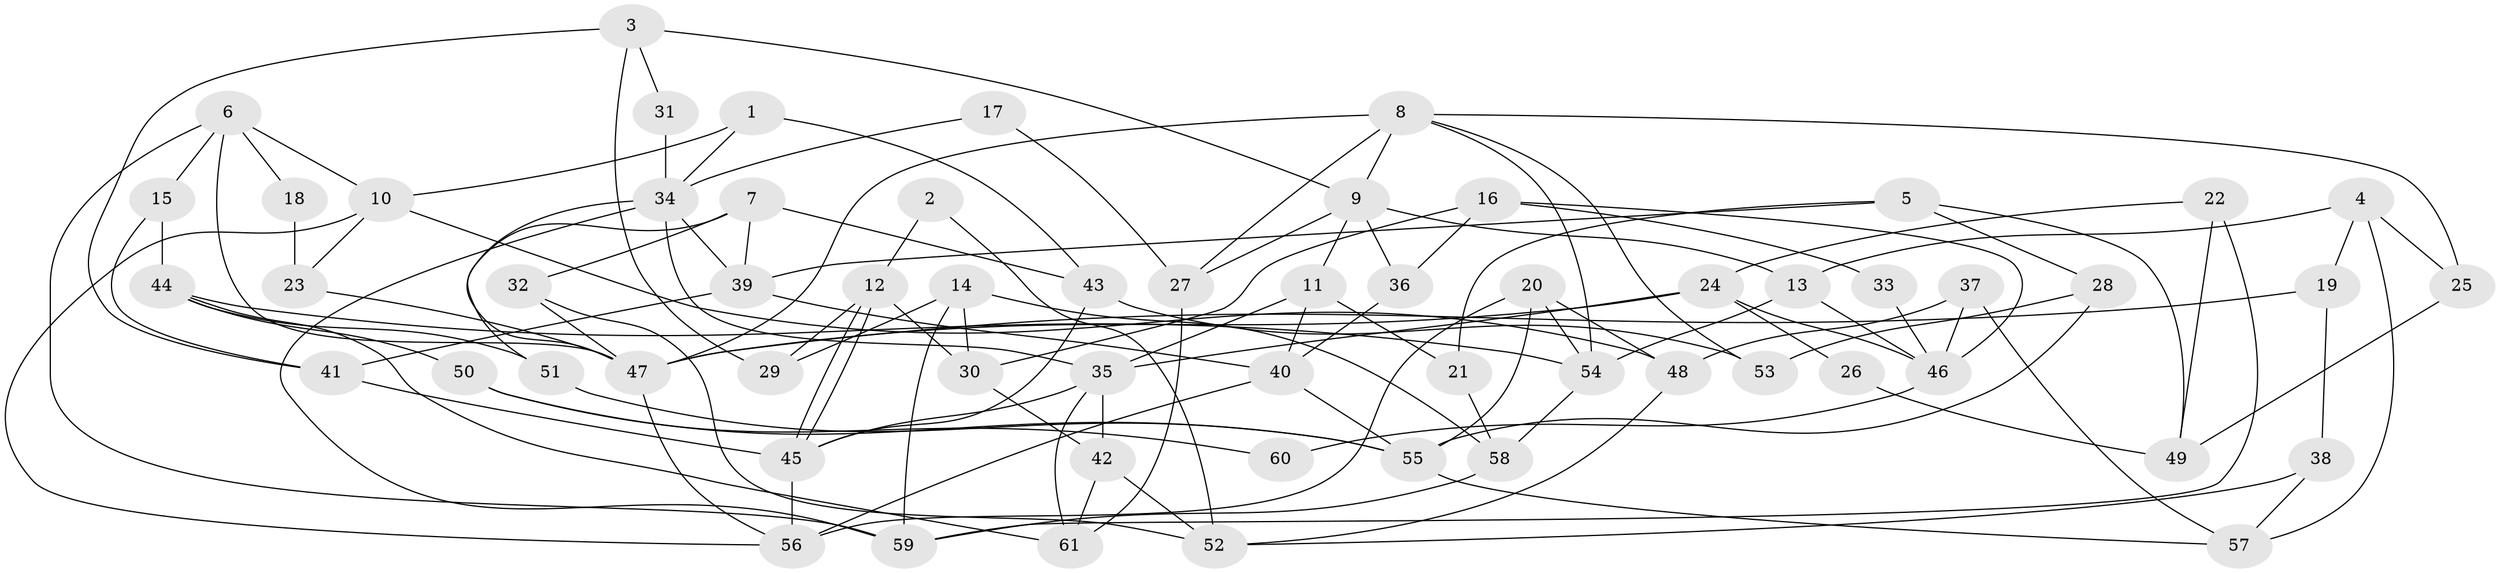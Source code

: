// coarse degree distribution, {3: 0.19047619047619047, 5: 0.21428571428571427, 4: 0.21428571428571427, 7: 0.14285714285714285, 8: 0.07142857142857142, 6: 0.023809523809523808, 2: 0.11904761904761904, 9: 0.023809523809523808}
// Generated by graph-tools (version 1.1) at 2025/52/02/27/25 19:52:03]
// undirected, 61 vertices, 122 edges
graph export_dot {
graph [start="1"]
  node [color=gray90,style=filled];
  1;
  2;
  3;
  4;
  5;
  6;
  7;
  8;
  9;
  10;
  11;
  12;
  13;
  14;
  15;
  16;
  17;
  18;
  19;
  20;
  21;
  22;
  23;
  24;
  25;
  26;
  27;
  28;
  29;
  30;
  31;
  32;
  33;
  34;
  35;
  36;
  37;
  38;
  39;
  40;
  41;
  42;
  43;
  44;
  45;
  46;
  47;
  48;
  49;
  50;
  51;
  52;
  53;
  54;
  55;
  56;
  57;
  58;
  59;
  60;
  61;
  1 -- 43;
  1 -- 34;
  1 -- 10;
  2 -- 12;
  2 -- 52;
  3 -- 29;
  3 -- 41;
  3 -- 9;
  3 -- 31;
  4 -- 19;
  4 -- 13;
  4 -- 25;
  4 -- 57;
  5 -- 39;
  5 -- 49;
  5 -- 21;
  5 -- 28;
  6 -- 59;
  6 -- 47;
  6 -- 10;
  6 -- 15;
  6 -- 18;
  7 -- 39;
  7 -- 32;
  7 -- 43;
  7 -- 51;
  8 -- 9;
  8 -- 54;
  8 -- 25;
  8 -- 27;
  8 -- 47;
  8 -- 53;
  9 -- 11;
  9 -- 13;
  9 -- 27;
  9 -- 36;
  10 -- 23;
  10 -- 48;
  10 -- 56;
  11 -- 35;
  11 -- 21;
  11 -- 40;
  12 -- 45;
  12 -- 45;
  12 -- 30;
  12 -- 29;
  13 -- 54;
  13 -- 46;
  14 -- 30;
  14 -- 59;
  14 -- 29;
  14 -- 58;
  15 -- 41;
  15 -- 44;
  16 -- 36;
  16 -- 46;
  16 -- 30;
  16 -- 33;
  17 -- 27;
  17 -- 34;
  18 -- 23;
  19 -- 38;
  19 -- 47;
  20 -- 56;
  20 -- 55;
  20 -- 48;
  20 -- 54;
  21 -- 58;
  22 -- 24;
  22 -- 59;
  22 -- 49;
  23 -- 47;
  24 -- 47;
  24 -- 46;
  24 -- 26;
  24 -- 35;
  25 -- 49;
  26 -- 49;
  27 -- 61;
  28 -- 53;
  28 -- 55;
  30 -- 42;
  31 -- 34;
  32 -- 52;
  32 -- 47;
  33 -- 46;
  34 -- 35;
  34 -- 47;
  34 -- 39;
  34 -- 59;
  35 -- 45;
  35 -- 42;
  35 -- 61;
  36 -- 40;
  37 -- 57;
  37 -- 48;
  37 -- 46;
  38 -- 52;
  38 -- 57;
  39 -- 40;
  39 -- 41;
  40 -- 55;
  40 -- 56;
  41 -- 45;
  42 -- 61;
  42 -- 52;
  43 -- 45;
  43 -- 53;
  44 -- 61;
  44 -- 50;
  44 -- 51;
  44 -- 54;
  45 -- 56;
  46 -- 60;
  47 -- 56;
  48 -- 52;
  50 -- 55;
  50 -- 60;
  51 -- 55;
  54 -- 58;
  55 -- 57;
  58 -- 59;
}
